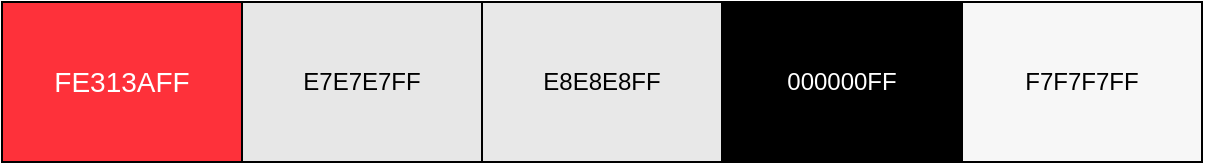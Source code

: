 <mxfile version="24.0.8" type="device">
  <diagram name="Страница — 1" id="wOHWqEVrIAIWJ8IMaEOg">
    <mxGraphModel dx="819" dy="441" grid="0" gridSize="10" guides="1" tooltips="1" connect="1" arrows="1" fold="1" page="1" pageScale="1" pageWidth="827" pageHeight="1169" math="0" shadow="0">
      <root>
        <mxCell id="0" />
        <mxCell id="1" parent="0" />
        <mxCell id="kfl1x9PKWMk1hKs-OqUb-1" value="" style="rounded=0;whiteSpace=wrap;html=1;" vertex="1" parent="1">
          <mxGeometry x="160" y="200" width="600" height="80" as="geometry" />
        </mxCell>
        <mxCell id="kfl1x9PKWMk1hKs-OqUb-2" value="&lt;font style=&quot;font-size: 14px;&quot; color=&quot;#ffffff&quot;&gt;FE313AFF&lt;/font&gt;" style="rounded=0;whiteSpace=wrap;html=1;fillColor=#FE313A;" vertex="1" parent="1">
          <mxGeometry x="160" y="200" width="120" height="80" as="geometry" />
        </mxCell>
        <mxCell id="kfl1x9PKWMk1hKs-OqUb-3" value="E7E7E7FF" style="rounded=0;whiteSpace=wrap;html=1;fillColor=#E7E7E7;" vertex="1" parent="1">
          <mxGeometry x="280" y="200" width="120" height="80" as="geometry" />
        </mxCell>
        <mxCell id="kfl1x9PKWMk1hKs-OqUb-4" value="E8E8E8FF" style="rounded=0;whiteSpace=wrap;html=1;fillColor=#E8E8E8;" vertex="1" parent="1">
          <mxGeometry x="400" y="200" width="120" height="80" as="geometry" />
        </mxCell>
        <mxCell id="kfl1x9PKWMk1hKs-OqUb-5" value="&lt;font color=&quot;#ffffff&quot;&gt;000000FF&lt;/font&gt;" style="rounded=0;whiteSpace=wrap;html=1;fillColor=#000000;" vertex="1" parent="1">
          <mxGeometry x="520" y="200" width="120" height="80" as="geometry" />
        </mxCell>
        <mxCell id="kfl1x9PKWMk1hKs-OqUb-6" value="F7F7F7FF" style="rounded=0;whiteSpace=wrap;html=1;fillColor=#F7F7F7;" vertex="1" parent="1">
          <mxGeometry x="640" y="200" width="120" height="80" as="geometry" />
        </mxCell>
      </root>
    </mxGraphModel>
  </diagram>
</mxfile>
